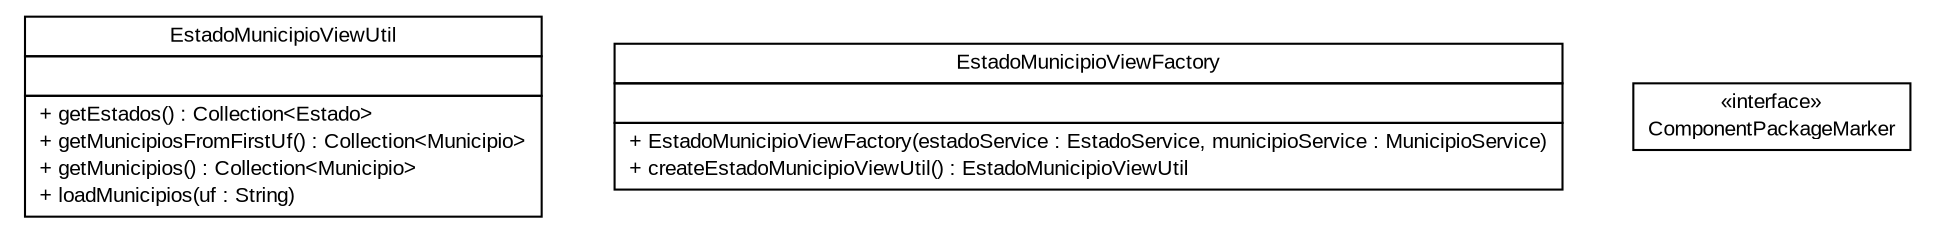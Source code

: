 #!/usr/local/bin/dot
#
# Class diagram 
# Generated by UMLGraph version R5_6 (http://www.umlgraph.org/)
#

digraph G {
	edge [fontname="arial",fontsize=10,labelfontname="arial",labelfontsize=10];
	node [fontname="arial",fontsize=10,shape=plaintext];
	nodesep=0.25;
	ranksep=0.5;
	// br.gov.to.sefaz.presentation.component.EstadoMunicipioViewUtil
	c0 [label=<<table title="br.gov.to.sefaz.presentation.component.EstadoMunicipioViewUtil" border="0" cellborder="1" cellspacing="0" cellpadding="2" port="p" href="./EstadoMunicipioViewUtil.html">
		<tr><td><table border="0" cellspacing="0" cellpadding="1">
<tr><td align="center" balign="center"> EstadoMunicipioViewUtil </td></tr>
		</table></td></tr>
		<tr><td><table border="0" cellspacing="0" cellpadding="1">
<tr><td align="left" balign="left">  </td></tr>
		</table></td></tr>
		<tr><td><table border="0" cellspacing="0" cellpadding="1">
<tr><td align="left" balign="left"> + getEstados() : Collection&lt;Estado&gt; </td></tr>
<tr><td align="left" balign="left"> + getMunicipiosFromFirstUf() : Collection&lt;Municipio&gt; </td></tr>
<tr><td align="left" balign="left"> + getMunicipios() : Collection&lt;Municipio&gt; </td></tr>
<tr><td align="left" balign="left"> + loadMunicipios(uf : String) </td></tr>
		</table></td></tr>
		</table>>, URL="./EstadoMunicipioViewUtil.html", fontname="arial", fontcolor="black", fontsize=10.0];
	// br.gov.to.sefaz.presentation.component.EstadoMunicipioViewFactory
	c1 [label=<<table title="br.gov.to.sefaz.presentation.component.EstadoMunicipioViewFactory" border="0" cellborder="1" cellspacing="0" cellpadding="2" port="p" href="./EstadoMunicipioViewFactory.html">
		<tr><td><table border="0" cellspacing="0" cellpadding="1">
<tr><td align="center" balign="center"> EstadoMunicipioViewFactory </td></tr>
		</table></td></tr>
		<tr><td><table border="0" cellspacing="0" cellpadding="1">
<tr><td align="left" balign="left">  </td></tr>
		</table></td></tr>
		<tr><td><table border="0" cellspacing="0" cellpadding="1">
<tr><td align="left" balign="left"> + EstadoMunicipioViewFactory(estadoService : EstadoService, municipioService : MunicipioService) </td></tr>
<tr><td align="left" balign="left"> + createEstadoMunicipioViewUtil() : EstadoMunicipioViewUtil </td></tr>
		</table></td></tr>
		</table>>, URL="./EstadoMunicipioViewFactory.html", fontname="arial", fontcolor="black", fontsize=10.0];
	// br.gov.to.sefaz.presentation.component.ComponentPackageMarker
	c2 [label=<<table title="br.gov.to.sefaz.presentation.component.ComponentPackageMarker" border="0" cellborder="1" cellspacing="0" cellpadding="2" port="p" href="./ComponentPackageMarker.html">
		<tr><td><table border="0" cellspacing="0" cellpadding="1">
<tr><td align="center" balign="center"> &#171;interface&#187; </td></tr>
<tr><td align="center" balign="center"> ComponentPackageMarker </td></tr>
		</table></td></tr>
		</table>>, URL="./ComponentPackageMarker.html", fontname="arial", fontcolor="black", fontsize=10.0];
}

